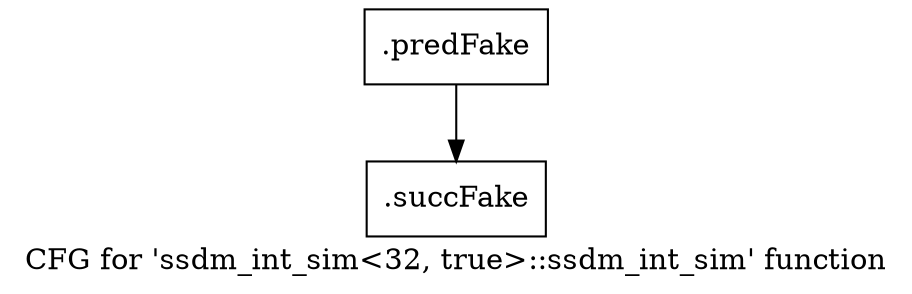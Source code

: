 digraph "CFG for 'ssdm_int_sim\<32, true\>::ssdm_int_sim' function" {
	label="CFG for 'ssdm_int_sim\<32, true\>::ssdm_int_sim' function";

	Node0x46f6740 [shape=record,filename="",linenumber="",label="{.predFake}"];
	Node0x46f6740 -> Node0x47ef3e0[ callList="" memoryops="" filename="/media/miguel/NewVolume/Linux/Xilinx/Vitis_HLS/2020.2/include/ap_common.h" execusionnum="302"];
	Node0x47ef3e0 [shape=record,filename="/media/miguel/NewVolume/Linux/Xilinx/Vitis_HLS/2020.2/include/ap_common.h",linenumber="642",label="{.succFake}"];
}
